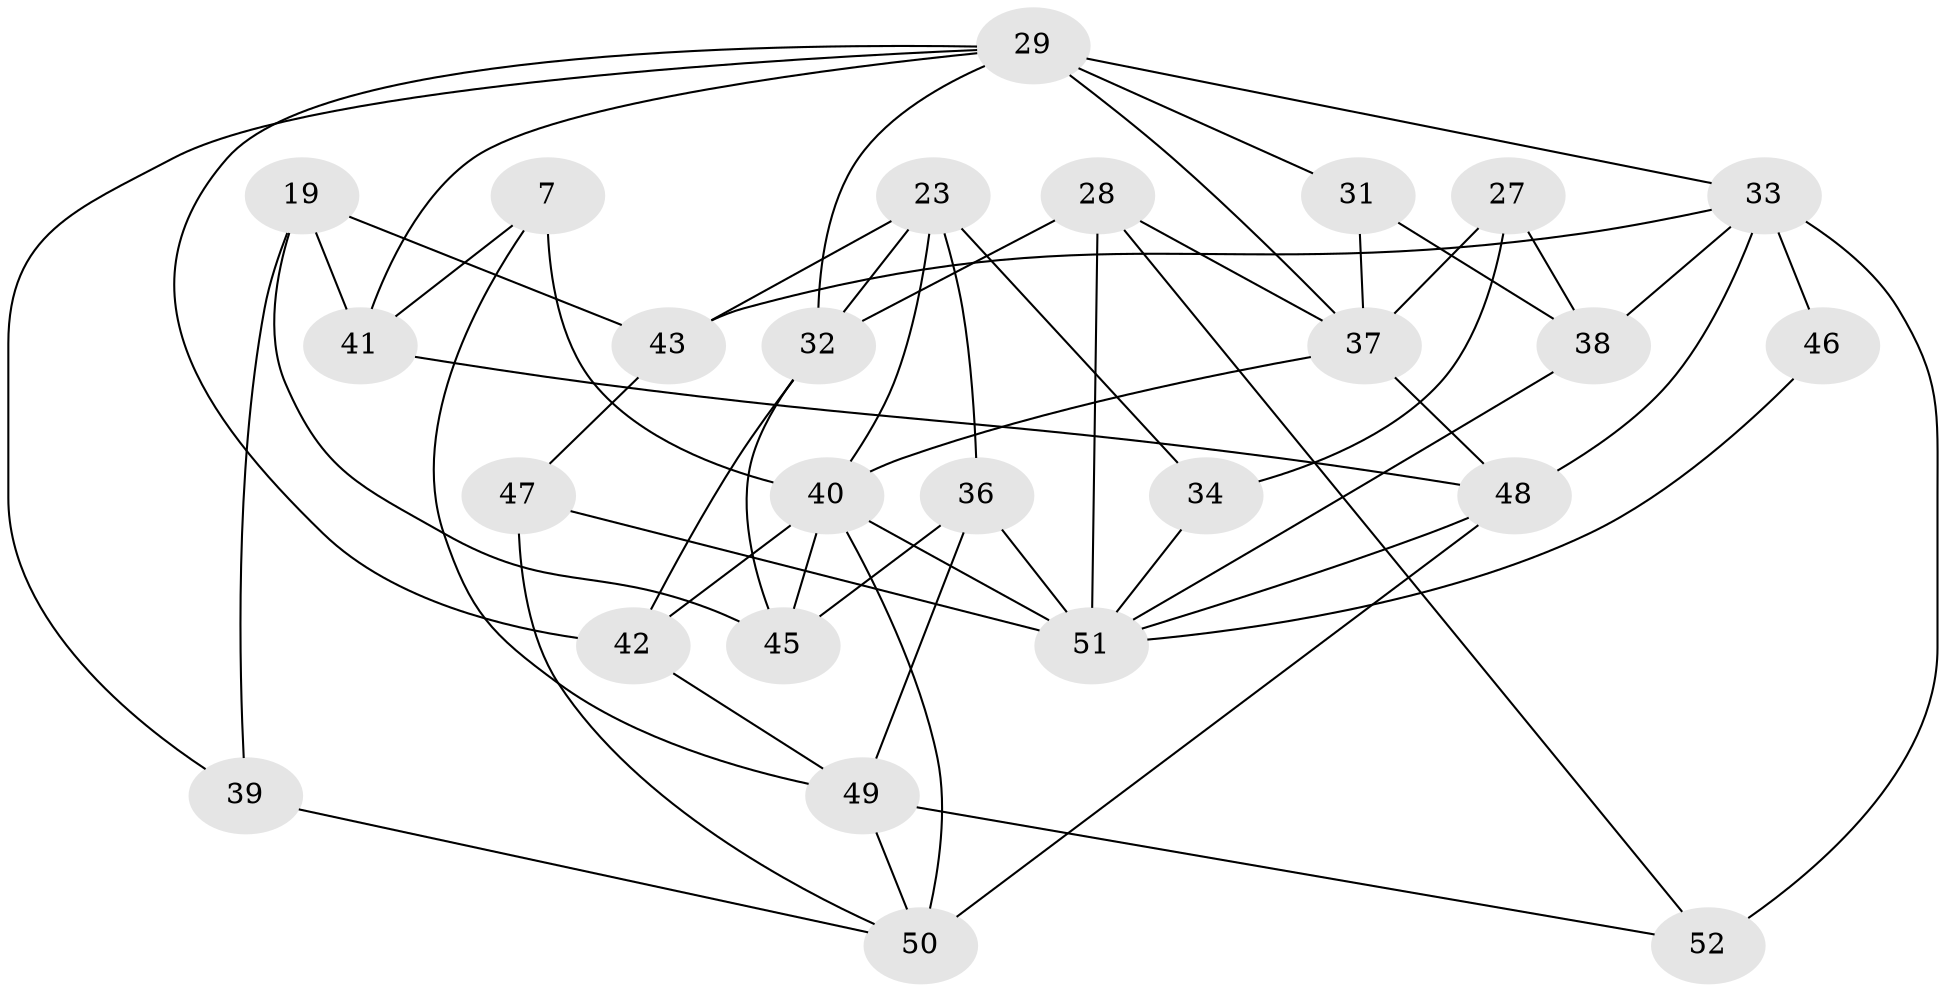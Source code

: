 // original degree distribution, {4: 1.0}
// Generated by graph-tools (version 1.1) at 2025/57/03/09/25 04:57:45]
// undirected, 26 vertices, 57 edges
graph export_dot {
graph [start="1"]
  node [color=gray90,style=filled];
  7;
  19;
  23 [super="+20"];
  27;
  28;
  29 [super="+18+22"];
  31;
  32 [super="+17"];
  33 [super="+14+13"];
  34 [super="+8"];
  36 [super="+26"];
  37 [super="+30+16"];
  38;
  39;
  40 [super="+25"];
  41;
  42;
  43;
  45;
  46;
  47;
  48 [super="+9"];
  49 [super="+5"];
  50 [super="+44"];
  51 [super="+24+35+21+15"];
  52;
  7 -- 49;
  7 -- 41;
  7 -- 40 [weight=2];
  19 -- 45;
  19 -- 41;
  19 -- 43;
  19 -- 39;
  23 -- 43;
  23 -- 32 [weight=2];
  23 -- 40;
  23 -- 34;
  23 -- 36;
  27 -- 34 [weight=2];
  27 -- 37;
  27 -- 38;
  28 -- 52;
  28 -- 51;
  28 -- 37;
  28 -- 32;
  29 -- 39;
  29 -- 37;
  29 -- 32;
  29 -- 33 [weight=2];
  29 -- 31;
  29 -- 41;
  29 -- 42;
  31 -- 38;
  31 -- 37 [weight=2];
  32 -- 42;
  32 -- 45;
  33 -- 52 [weight=2];
  33 -- 48;
  33 -- 46 [weight=3];
  33 -- 38;
  33 -- 43;
  34 -- 51 [weight=3];
  36 -- 49 [weight=2];
  36 -- 45;
  36 -- 51 [weight=2];
  37 -- 48 [weight=3];
  37 -- 40 [weight=2];
  38 -- 51;
  39 -- 50 [weight=2];
  40 -- 42;
  40 -- 51 [weight=3];
  40 -- 45;
  40 -- 50 [weight=2];
  41 -- 48;
  42 -- 49;
  43 -- 47;
  46 -- 51;
  47 -- 50;
  47 -- 51 [weight=2];
  48 -- 50 [weight=2];
  48 -- 51;
  49 -- 50;
  49 -- 52;
}

